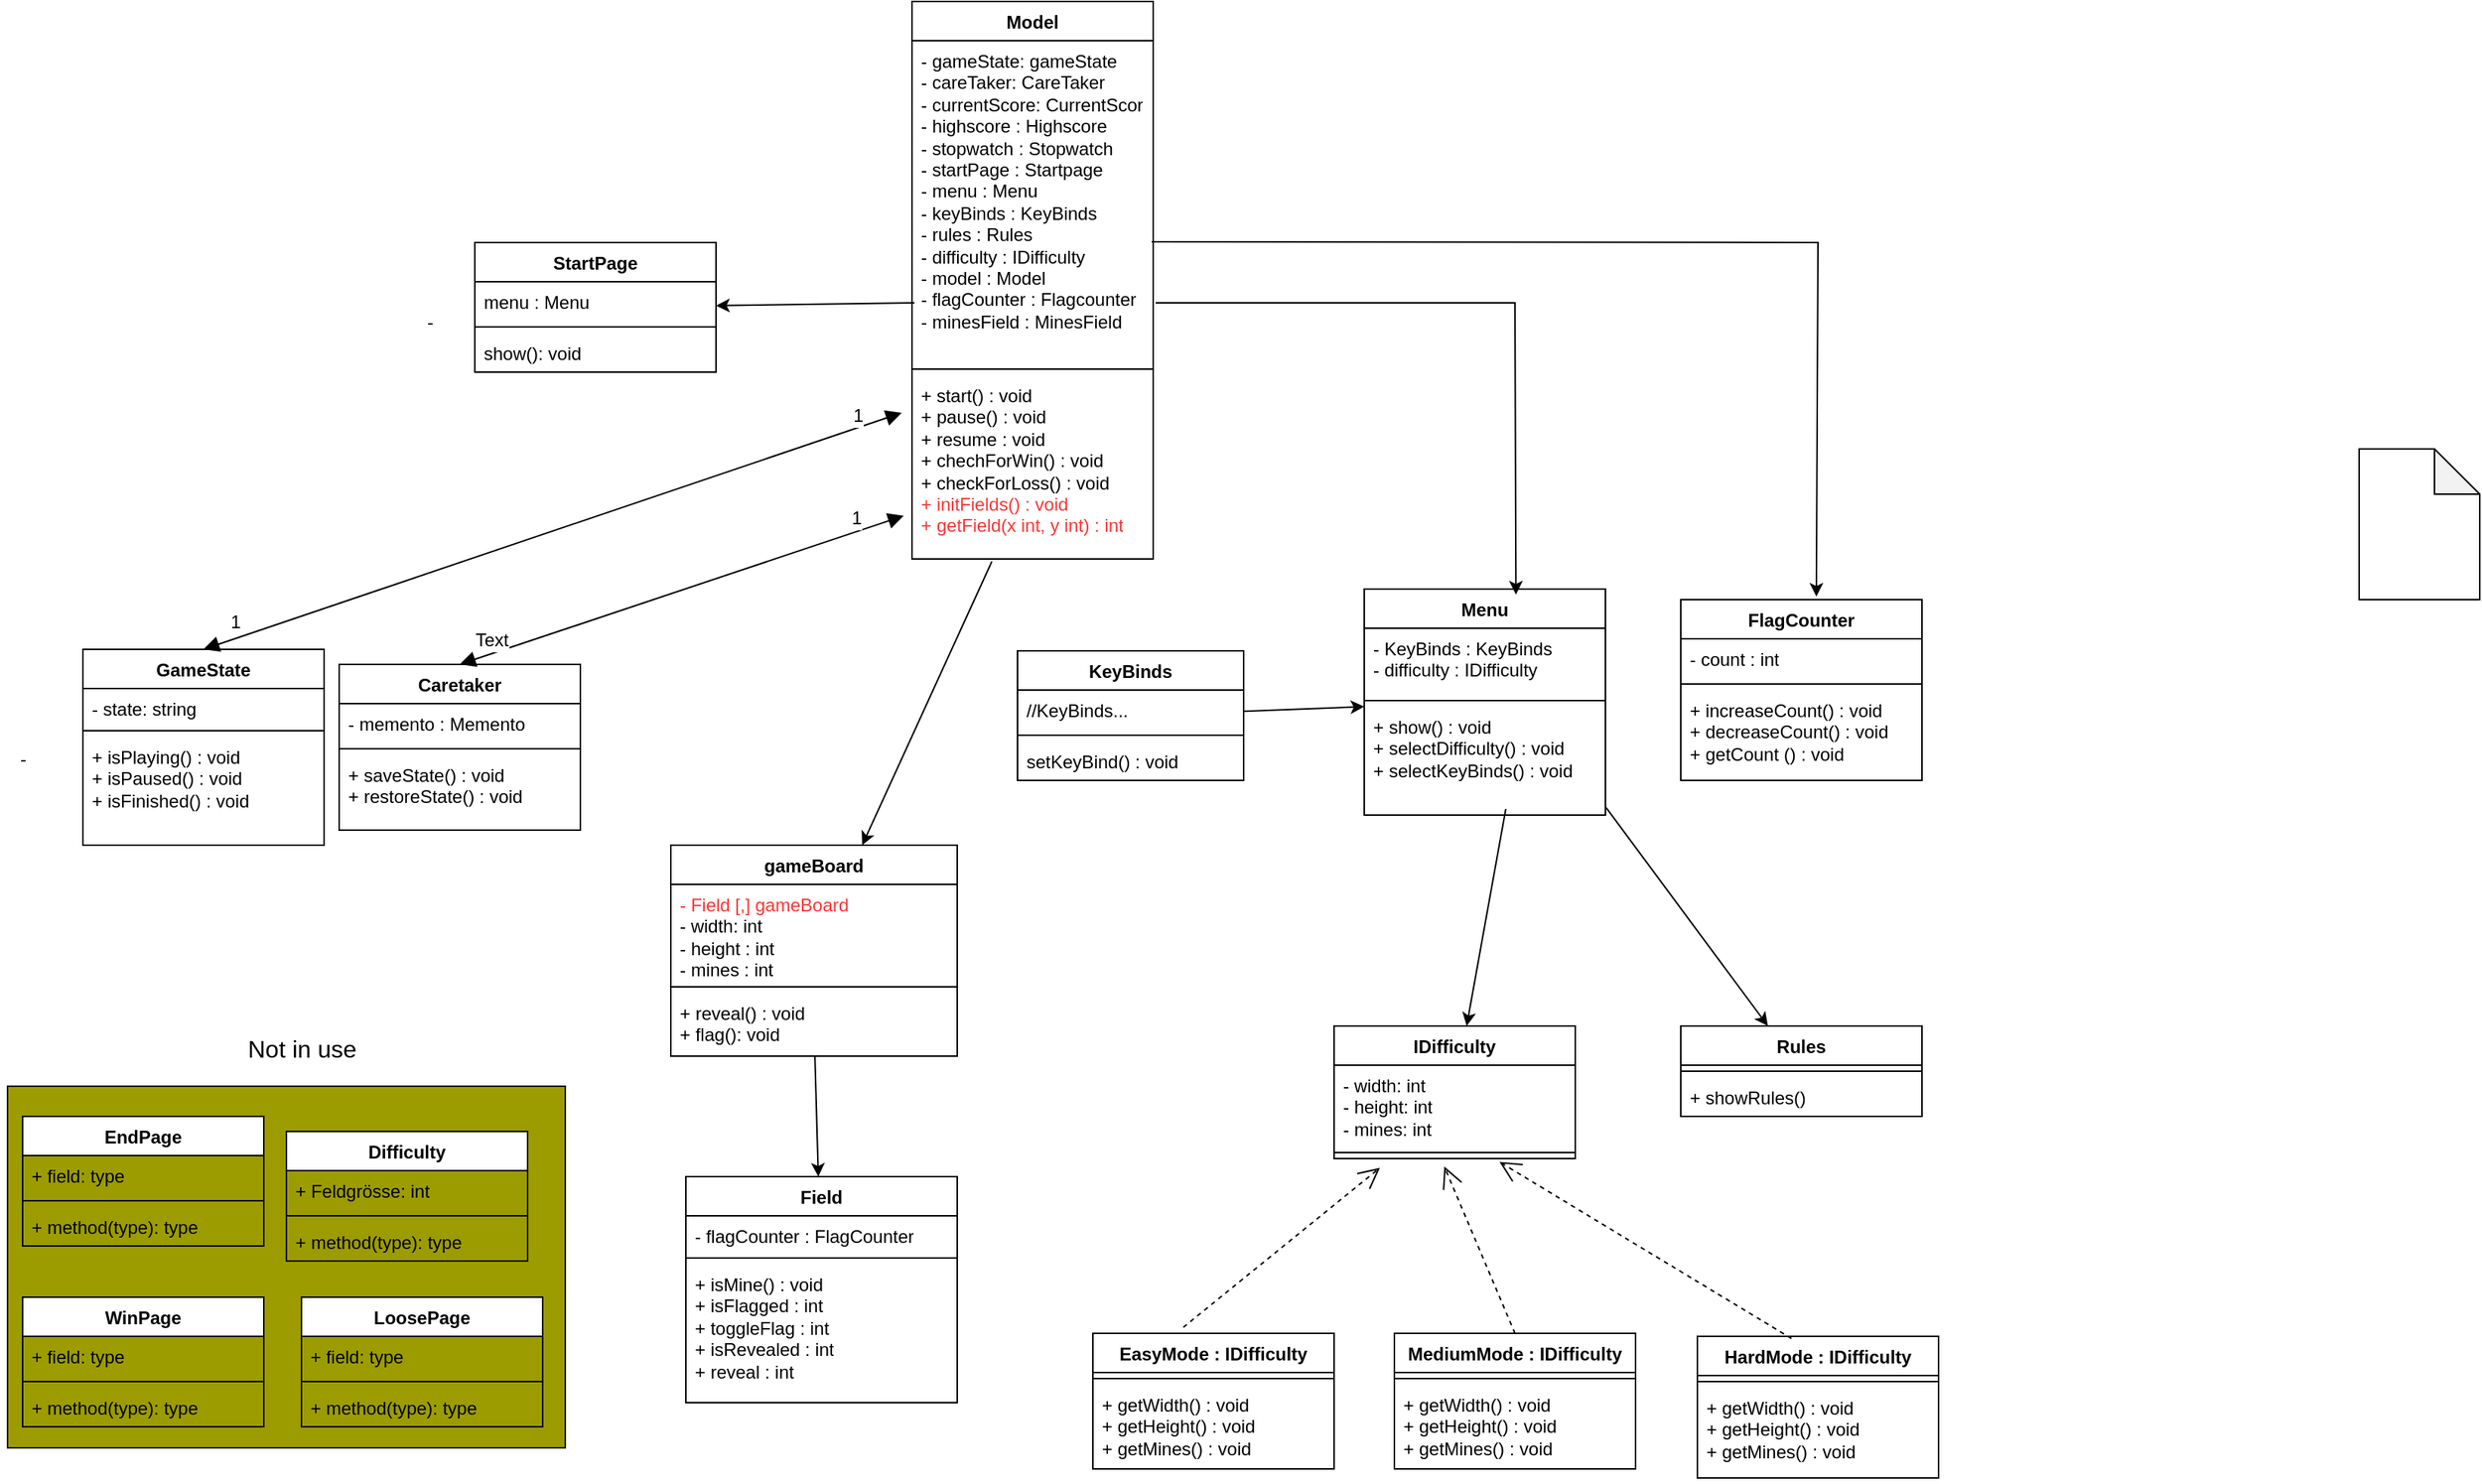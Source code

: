 <mxfile version="24.0.4" type="device">
  <diagram id="C5RBs43oDa-KdzZeNtuy" name="Page-1">
    <mxGraphModel dx="1478" dy="1863" grid="1" gridSize="10" guides="1" tooltips="1" connect="1" arrows="1" fold="1" page="1" pageScale="1" pageWidth="827" pageHeight="1169" math="0" shadow="0">
      <root>
        <mxCell id="WIyWlLk6GJQsqaUBKTNV-0" />
        <mxCell id="WIyWlLk6GJQsqaUBKTNV-1" parent="WIyWlLk6GJQsqaUBKTNV-0" />
        <mxCell id="F9pFGgRLEdfnZddBfuAZ-61" value="" style="rounded=0;whiteSpace=wrap;html=1;fillColor=#9C9C00;" parent="WIyWlLk6GJQsqaUBKTNV-1" vertex="1">
          <mxGeometry x="-40" y="160" width="370" height="240" as="geometry" />
        </mxCell>
        <mxCell id="F9pFGgRLEdfnZddBfuAZ-0" value="Model" style="swimlane;fontStyle=1;align=center;verticalAlign=top;childLayout=stackLayout;horizontal=1;startSize=26;horizontalStack=0;resizeParent=1;resizeParentMax=0;resizeLast=0;collapsible=1;marginBottom=0;whiteSpace=wrap;html=1;" parent="WIyWlLk6GJQsqaUBKTNV-1" vertex="1">
          <mxGeometry x="560" y="-560" width="160" height="370" as="geometry" />
        </mxCell>
        <mxCell id="F9pFGgRLEdfnZddBfuAZ-1" value="&lt;div&gt;&lt;span style=&quot;background-color: initial;&quot;&gt;- gameState: gameState&lt;/span&gt;&lt;br&gt;&lt;/div&gt;&lt;div&gt;- careTaker: CareTaker&lt;/div&gt;&lt;div&gt;- currentScore: CurrentScor&lt;/div&gt;&lt;div&gt;- highscore : Highscore&lt;/div&gt;&lt;div&gt;- stopwatch : Stopwatch&lt;/div&gt;&lt;div&gt;- startPage : Startpage&lt;/div&gt;&lt;div&gt;- menu : Menu&lt;/div&gt;&lt;div&gt;- keyBinds : KeyBinds&lt;/div&gt;&lt;div&gt;- rules : Rules&lt;/div&gt;&lt;div&gt;- difficulty : IDifficulty&lt;/div&gt;&lt;div&gt;- model : Model&lt;/div&gt;&lt;div&gt;- flagCounter : Flagcounter&lt;/div&gt;&lt;div&gt;- minesField : MinesField&lt;/div&gt;" style="text;strokeColor=none;fillColor=none;align=left;verticalAlign=top;spacingLeft=4;spacingRight=4;overflow=hidden;rotatable=0;points=[[0,0.5],[1,0.5]];portConstraint=eastwest;whiteSpace=wrap;html=1;" parent="F9pFGgRLEdfnZddBfuAZ-0" vertex="1">
          <mxGeometry y="26" width="160" height="214" as="geometry" />
        </mxCell>
        <mxCell id="F9pFGgRLEdfnZddBfuAZ-2" value="" style="line;strokeWidth=1;fillColor=none;align=left;verticalAlign=middle;spacingTop=-1;spacingLeft=3;spacingRight=3;rotatable=0;labelPosition=right;points=[];portConstraint=eastwest;strokeColor=inherit;" parent="F9pFGgRLEdfnZddBfuAZ-0" vertex="1">
          <mxGeometry y="240" width="160" height="8" as="geometry" />
        </mxCell>
        <mxCell id="F9pFGgRLEdfnZddBfuAZ-3" value="+ start() : void&lt;div&gt;+ pause() : void&lt;/div&gt;&lt;div&gt;+ resume : void&lt;/div&gt;&lt;div&gt;+ chechForWin() : void&lt;/div&gt;&lt;div&gt;+ checkForLoss() : void&lt;/div&gt;&lt;div&gt;&lt;font color=&quot;#ff3333&quot;&gt;+ initFields() : void&lt;/font&gt;&lt;div&gt;&lt;font color=&quot;#ff3333&quot;&gt;+ getField(x int, y int) : int&lt;/font&gt;&lt;/div&gt;&lt;div&gt;&lt;br&gt;&lt;/div&gt;&lt;/div&gt;&lt;div&gt;&lt;br&gt;&lt;div&gt;&lt;br&gt;&lt;/div&gt;&lt;/div&gt;" style="text;strokeColor=none;fillColor=none;align=left;verticalAlign=top;spacingLeft=4;spacingRight=4;overflow=hidden;rotatable=0;points=[[0,0.5],[1,0.5]];portConstraint=eastwest;whiteSpace=wrap;html=1;" parent="F9pFGgRLEdfnZddBfuAZ-0" vertex="1">
          <mxGeometry y="248" width="160" height="122" as="geometry" />
        </mxCell>
        <mxCell id="F9pFGgRLEdfnZddBfuAZ-4" value="Menu" style="swimlane;fontStyle=1;align=center;verticalAlign=top;childLayout=stackLayout;horizontal=1;startSize=26;horizontalStack=0;resizeParent=1;resizeParentMax=0;resizeLast=0;collapsible=1;marginBottom=0;whiteSpace=wrap;html=1;" parent="WIyWlLk6GJQsqaUBKTNV-1" vertex="1">
          <mxGeometry x="860" y="-170" width="160" height="150" as="geometry" />
        </mxCell>
        <mxCell id="F9pFGgRLEdfnZddBfuAZ-5" value="- KeyBinds : KeyBinds&lt;div&gt;- difficulty : IDifficulty&lt;/div&gt;" style="text;strokeColor=none;fillColor=none;align=left;verticalAlign=top;spacingLeft=4;spacingRight=4;overflow=hidden;rotatable=0;points=[[0,0.5],[1,0.5]];portConstraint=eastwest;whiteSpace=wrap;html=1;" parent="F9pFGgRLEdfnZddBfuAZ-4" vertex="1">
          <mxGeometry y="26" width="160" height="44" as="geometry" />
        </mxCell>
        <mxCell id="F9pFGgRLEdfnZddBfuAZ-6" value="" style="line;strokeWidth=1;fillColor=none;align=left;verticalAlign=middle;spacingTop=-1;spacingLeft=3;spacingRight=3;rotatable=0;labelPosition=right;points=[];portConstraint=eastwest;strokeColor=inherit;" parent="F9pFGgRLEdfnZddBfuAZ-4" vertex="1">
          <mxGeometry y="70" width="160" height="8" as="geometry" />
        </mxCell>
        <mxCell id="F9pFGgRLEdfnZddBfuAZ-7" value="+ show() : void&lt;div&gt;+ selectDifficulty() : void&lt;/div&gt;&lt;div&gt;+ selectKeyBinds() : void&lt;/div&gt;" style="text;strokeColor=none;fillColor=none;align=left;verticalAlign=top;spacingLeft=4;spacingRight=4;overflow=hidden;rotatable=0;points=[[0,0.5],[1,0.5]];portConstraint=eastwest;whiteSpace=wrap;html=1;" parent="F9pFGgRLEdfnZddBfuAZ-4" vertex="1">
          <mxGeometry y="78" width="160" height="72" as="geometry" />
        </mxCell>
        <mxCell id="F9pFGgRLEdfnZddBfuAZ-8" value="Field" style="swimlane;fontStyle=1;align=center;verticalAlign=top;childLayout=stackLayout;horizontal=1;startSize=26;horizontalStack=0;resizeParent=1;resizeParentMax=0;resizeLast=0;collapsible=1;marginBottom=0;whiteSpace=wrap;html=1;" parent="WIyWlLk6GJQsqaUBKTNV-1" vertex="1">
          <mxGeometry x="410" y="220" width="180" height="150" as="geometry" />
        </mxCell>
        <mxCell id="F9pFGgRLEdfnZddBfuAZ-9" value="&lt;div&gt;- flagCounter : FlagCounter&lt;/div&gt;" style="text;strokeColor=none;fillColor=none;align=left;verticalAlign=top;spacingLeft=4;spacingRight=4;overflow=hidden;rotatable=0;points=[[0,0.5],[1,0.5]];portConstraint=eastwest;whiteSpace=wrap;html=1;" parent="F9pFGgRLEdfnZddBfuAZ-8" vertex="1">
          <mxGeometry y="26" width="180" height="24" as="geometry" />
        </mxCell>
        <mxCell id="F9pFGgRLEdfnZddBfuAZ-10" value="" style="line;strokeWidth=1;fillColor=none;align=left;verticalAlign=middle;spacingTop=-1;spacingLeft=3;spacingRight=3;rotatable=0;labelPosition=right;points=[];portConstraint=eastwest;strokeColor=inherit;" parent="F9pFGgRLEdfnZddBfuAZ-8" vertex="1">
          <mxGeometry y="50" width="180" height="8" as="geometry" />
        </mxCell>
        <mxCell id="F9pFGgRLEdfnZddBfuAZ-11" value="&lt;div&gt;+ isMine() : void&lt;/div&gt;&lt;div&gt;+ isFlagged&amp;nbsp;&lt;span style=&quot;background-color: initial;&quot;&gt;: int&lt;/span&gt;&lt;/div&gt;&lt;div&gt;&lt;span style=&quot;background-color: initial;&quot;&gt;+ toggleFlag&amp;nbsp;&lt;/span&gt;&lt;span style=&quot;background-color: initial;&quot;&gt;: int&lt;/span&gt;&lt;/div&gt;&lt;div&gt;&lt;span style=&quot;background-color: initial;&quot;&gt;+ isRevealed&amp;nbsp;&lt;/span&gt;&lt;span style=&quot;background-color: initial;&quot;&gt;: int&lt;/span&gt;&lt;/div&gt;&lt;div&gt;+ reveal&lt;span style=&quot;background-color: initial;&quot;&gt;&amp;nbsp;: int&lt;/span&gt;&lt;/div&gt;" style="text;strokeColor=none;fillColor=none;align=left;verticalAlign=top;spacingLeft=4;spacingRight=4;overflow=hidden;rotatable=0;points=[[0,0.5],[1,0.5]];portConstraint=eastwest;whiteSpace=wrap;html=1;" parent="F9pFGgRLEdfnZddBfuAZ-8" vertex="1">
          <mxGeometry y="58" width="180" height="92" as="geometry" />
        </mxCell>
        <mxCell id="F9pFGgRLEdfnZddBfuAZ-12" value="GameState" style="swimlane;fontStyle=1;align=center;verticalAlign=top;childLayout=stackLayout;horizontal=1;startSize=26;horizontalStack=0;resizeParent=1;resizeParentMax=0;resizeLast=0;collapsible=1;marginBottom=0;whiteSpace=wrap;html=1;" parent="WIyWlLk6GJQsqaUBKTNV-1" vertex="1">
          <mxGeometry x="10" y="-130" width="160" height="130" as="geometry" />
        </mxCell>
        <mxCell id="F9pFGgRLEdfnZddBfuAZ-13" value="- state: string&lt;div&gt;&lt;br&gt;&lt;/div&gt;" style="text;strokeColor=none;fillColor=none;align=left;verticalAlign=top;spacingLeft=4;spacingRight=4;overflow=hidden;rotatable=0;points=[[0,0.5],[1,0.5]];portConstraint=eastwest;whiteSpace=wrap;html=1;" parent="F9pFGgRLEdfnZddBfuAZ-12" vertex="1">
          <mxGeometry y="26" width="160" height="24" as="geometry" />
        </mxCell>
        <mxCell id="F9pFGgRLEdfnZddBfuAZ-14" value="" style="line;strokeWidth=1;fillColor=none;align=left;verticalAlign=middle;spacingTop=-1;spacingLeft=3;spacingRight=3;rotatable=0;labelPosition=right;points=[];portConstraint=eastwest;strokeColor=inherit;" parent="F9pFGgRLEdfnZddBfuAZ-12" vertex="1">
          <mxGeometry y="50" width="160" height="8" as="geometry" />
        </mxCell>
        <mxCell id="F9pFGgRLEdfnZddBfuAZ-15" value="+ isPlaying() : void&lt;div&gt;+ isPaused() : void&lt;/div&gt;&lt;div&gt;+ isFinished() : void&lt;/div&gt;" style="text;strokeColor=none;fillColor=none;align=left;verticalAlign=top;spacingLeft=4;spacingRight=4;overflow=hidden;rotatable=0;points=[[0,0.5],[1,0.5]];portConstraint=eastwest;whiteSpace=wrap;html=1;" parent="F9pFGgRLEdfnZddBfuAZ-12" vertex="1">
          <mxGeometry y="58" width="160" height="72" as="geometry" />
        </mxCell>
        <mxCell id="F9pFGgRLEdfnZddBfuAZ-28" value="FlagCounter" style="swimlane;fontStyle=1;align=center;verticalAlign=top;childLayout=stackLayout;horizontal=1;startSize=26;horizontalStack=0;resizeParent=1;resizeParentMax=0;resizeLast=0;collapsible=1;marginBottom=0;whiteSpace=wrap;html=1;" parent="WIyWlLk6GJQsqaUBKTNV-1" vertex="1">
          <mxGeometry x="1070" y="-163" width="160" height="120" as="geometry" />
        </mxCell>
        <mxCell id="F9pFGgRLEdfnZddBfuAZ-29" value="- count : int" style="text;strokeColor=none;fillColor=none;align=left;verticalAlign=top;spacingLeft=4;spacingRight=4;overflow=hidden;rotatable=0;points=[[0,0.5],[1,0.5]];portConstraint=eastwest;whiteSpace=wrap;html=1;" parent="F9pFGgRLEdfnZddBfuAZ-28" vertex="1">
          <mxGeometry y="26" width="160" height="26" as="geometry" />
        </mxCell>
        <mxCell id="F9pFGgRLEdfnZddBfuAZ-30" value="" style="line;strokeWidth=1;fillColor=none;align=left;verticalAlign=middle;spacingTop=-1;spacingLeft=3;spacingRight=3;rotatable=0;labelPosition=right;points=[];portConstraint=eastwest;strokeColor=inherit;" parent="F9pFGgRLEdfnZddBfuAZ-28" vertex="1">
          <mxGeometry y="52" width="160" height="8" as="geometry" />
        </mxCell>
        <mxCell id="F9pFGgRLEdfnZddBfuAZ-31" value="+ increaseCount() : void&lt;div&gt;+ decreaseCount() : void&lt;/div&gt;&lt;div&gt;+ getCount () : void&lt;/div&gt;" style="text;strokeColor=none;fillColor=none;align=left;verticalAlign=top;spacingLeft=4;spacingRight=4;overflow=hidden;rotatable=0;points=[[0,0.5],[1,0.5]];portConstraint=eastwest;whiteSpace=wrap;html=1;" parent="F9pFGgRLEdfnZddBfuAZ-28" vertex="1">
          <mxGeometry y="60" width="160" height="60" as="geometry" />
        </mxCell>
        <mxCell id="F9pFGgRLEdfnZddBfuAZ-32" value="Rules" style="swimlane;fontStyle=1;align=center;verticalAlign=top;childLayout=stackLayout;horizontal=1;startSize=26;horizontalStack=0;resizeParent=1;resizeParentMax=0;resizeLast=0;collapsible=1;marginBottom=0;whiteSpace=wrap;html=1;" parent="WIyWlLk6GJQsqaUBKTNV-1" vertex="1">
          <mxGeometry x="1070" y="120" width="160" height="60" as="geometry" />
        </mxCell>
        <mxCell id="F9pFGgRLEdfnZddBfuAZ-34" value="" style="line;strokeWidth=1;fillColor=none;align=left;verticalAlign=middle;spacingTop=-1;spacingLeft=3;spacingRight=3;rotatable=0;labelPosition=right;points=[];portConstraint=eastwest;strokeColor=inherit;" parent="F9pFGgRLEdfnZddBfuAZ-32" vertex="1">
          <mxGeometry y="26" width="160" height="8" as="geometry" />
        </mxCell>
        <mxCell id="F9pFGgRLEdfnZddBfuAZ-35" value="+ showRules()" style="text;strokeColor=none;fillColor=none;align=left;verticalAlign=top;spacingLeft=4;spacingRight=4;overflow=hidden;rotatable=0;points=[[0,0.5],[1,0.5]];portConstraint=eastwest;whiteSpace=wrap;html=1;" parent="F9pFGgRLEdfnZddBfuAZ-32" vertex="1">
          <mxGeometry y="34" width="160" height="26" as="geometry" />
        </mxCell>
        <mxCell id="F9pFGgRLEdfnZddBfuAZ-36" value="Caretaker" style="swimlane;fontStyle=1;align=center;verticalAlign=top;childLayout=stackLayout;horizontal=1;startSize=26;horizontalStack=0;resizeParent=1;resizeParentMax=0;resizeLast=0;collapsible=1;marginBottom=0;whiteSpace=wrap;html=1;" parent="WIyWlLk6GJQsqaUBKTNV-1" vertex="1">
          <mxGeometry x="180" y="-120" width="160" height="110" as="geometry" />
        </mxCell>
        <mxCell id="F9pFGgRLEdfnZddBfuAZ-37" value="- memento : Memento" style="text;strokeColor=none;fillColor=none;align=left;verticalAlign=top;spacingLeft=4;spacingRight=4;overflow=hidden;rotatable=0;points=[[0,0.5],[1,0.5]];portConstraint=eastwest;whiteSpace=wrap;html=1;" parent="F9pFGgRLEdfnZddBfuAZ-36" vertex="1">
          <mxGeometry y="26" width="160" height="26" as="geometry" />
        </mxCell>
        <mxCell id="F9pFGgRLEdfnZddBfuAZ-38" value="" style="line;strokeWidth=1;fillColor=none;align=left;verticalAlign=middle;spacingTop=-1;spacingLeft=3;spacingRight=3;rotatable=0;labelPosition=right;points=[];portConstraint=eastwest;strokeColor=inherit;" parent="F9pFGgRLEdfnZddBfuAZ-36" vertex="1">
          <mxGeometry y="52" width="160" height="8" as="geometry" />
        </mxCell>
        <mxCell id="F9pFGgRLEdfnZddBfuAZ-39" value="+ saveState() : void&lt;div&gt;+ restoreState() : void&lt;/div&gt;" style="text;strokeColor=none;fillColor=none;align=left;verticalAlign=top;spacingLeft=4;spacingRight=4;overflow=hidden;rotatable=0;points=[[0,0.5],[1,0.5]];portConstraint=eastwest;whiteSpace=wrap;html=1;" parent="F9pFGgRLEdfnZddBfuAZ-36" vertex="1">
          <mxGeometry y="60" width="160" height="50" as="geometry" />
        </mxCell>
        <mxCell id="F9pFGgRLEdfnZddBfuAZ-41" value="KeyBinds" style="swimlane;fontStyle=1;align=center;verticalAlign=top;childLayout=stackLayout;horizontal=1;startSize=26;horizontalStack=0;resizeParent=1;resizeParentMax=0;resizeLast=0;collapsible=1;marginBottom=0;whiteSpace=wrap;html=1;" parent="WIyWlLk6GJQsqaUBKTNV-1" vertex="1">
          <mxGeometry x="630" y="-129" width="150" height="86" as="geometry" />
        </mxCell>
        <mxCell id="F9pFGgRLEdfnZddBfuAZ-42" value="//KeyBinds..." style="text;strokeColor=none;fillColor=none;align=left;verticalAlign=top;spacingLeft=4;spacingRight=4;overflow=hidden;rotatable=0;points=[[0,0.5],[1,0.5]];portConstraint=eastwest;whiteSpace=wrap;html=1;" parent="F9pFGgRLEdfnZddBfuAZ-41" vertex="1">
          <mxGeometry y="26" width="150" height="26" as="geometry" />
        </mxCell>
        <mxCell id="F9pFGgRLEdfnZddBfuAZ-43" value="" style="line;strokeWidth=1;fillColor=none;align=left;verticalAlign=middle;spacingTop=-1;spacingLeft=3;spacingRight=3;rotatable=0;labelPosition=right;points=[];portConstraint=eastwest;strokeColor=inherit;" parent="F9pFGgRLEdfnZddBfuAZ-41" vertex="1">
          <mxGeometry y="52" width="150" height="8" as="geometry" />
        </mxCell>
        <mxCell id="F9pFGgRLEdfnZddBfuAZ-44" value="setKeyBind() : void" style="text;strokeColor=none;fillColor=none;align=left;verticalAlign=top;spacingLeft=4;spacingRight=4;overflow=hidden;rotatable=0;points=[[0,0.5],[1,0.5]];portConstraint=eastwest;whiteSpace=wrap;html=1;" parent="F9pFGgRLEdfnZddBfuAZ-41" vertex="1">
          <mxGeometry y="60" width="150" height="26" as="geometry" />
        </mxCell>
        <mxCell id="F9pFGgRLEdfnZddBfuAZ-52" value="StartPage" style="swimlane;fontStyle=1;align=center;verticalAlign=top;childLayout=stackLayout;horizontal=1;startSize=26;horizontalStack=0;resizeParent=1;resizeParentMax=0;resizeLast=0;collapsible=1;marginBottom=0;whiteSpace=wrap;html=1;" parent="WIyWlLk6GJQsqaUBKTNV-1" vertex="1">
          <mxGeometry x="270" y="-400" width="160" height="86" as="geometry" />
        </mxCell>
        <mxCell id="F9pFGgRLEdfnZddBfuAZ-53" value="menu : Menu" style="text;strokeColor=none;fillColor=none;align=left;verticalAlign=top;spacingLeft=4;spacingRight=4;overflow=hidden;rotatable=0;points=[[0,0.5],[1,0.5]];portConstraint=eastwest;whiteSpace=wrap;html=1;" parent="F9pFGgRLEdfnZddBfuAZ-52" vertex="1">
          <mxGeometry y="26" width="160" height="26" as="geometry" />
        </mxCell>
        <mxCell id="F9pFGgRLEdfnZddBfuAZ-54" value="" style="line;strokeWidth=1;fillColor=none;align=left;verticalAlign=middle;spacingTop=-1;spacingLeft=3;spacingRight=3;rotatable=0;labelPosition=right;points=[];portConstraint=eastwest;strokeColor=inherit;" parent="F9pFGgRLEdfnZddBfuAZ-52" vertex="1">
          <mxGeometry y="52" width="160" height="8" as="geometry" />
        </mxCell>
        <mxCell id="F9pFGgRLEdfnZddBfuAZ-55" value="show(): void" style="text;strokeColor=none;fillColor=none;align=left;verticalAlign=top;spacingLeft=4;spacingRight=4;overflow=hidden;rotatable=0;points=[[0,0.5],[1,0.5]];portConstraint=eastwest;whiteSpace=wrap;html=1;" parent="F9pFGgRLEdfnZddBfuAZ-52" vertex="1">
          <mxGeometry y="60" width="160" height="26" as="geometry" />
        </mxCell>
        <mxCell id="F9pFGgRLEdfnZddBfuAZ-57" value="EndPage" style="swimlane;fontStyle=1;align=center;verticalAlign=top;childLayout=stackLayout;horizontal=1;startSize=26;horizontalStack=0;resizeParent=1;resizeParentMax=0;resizeLast=0;collapsible=1;marginBottom=0;whiteSpace=wrap;html=1;" parent="WIyWlLk6GJQsqaUBKTNV-1" vertex="1">
          <mxGeometry x="-30" y="180" width="160" height="86" as="geometry" />
        </mxCell>
        <mxCell id="F9pFGgRLEdfnZddBfuAZ-58" value="+ field: type" style="text;strokeColor=none;fillColor=none;align=left;verticalAlign=top;spacingLeft=4;spacingRight=4;overflow=hidden;rotatable=0;points=[[0,0.5],[1,0.5]];portConstraint=eastwest;whiteSpace=wrap;html=1;" parent="F9pFGgRLEdfnZddBfuAZ-57" vertex="1">
          <mxGeometry y="26" width="160" height="26" as="geometry" />
        </mxCell>
        <mxCell id="F9pFGgRLEdfnZddBfuAZ-59" value="" style="line;strokeWidth=1;fillColor=none;align=left;verticalAlign=middle;spacingTop=-1;spacingLeft=3;spacingRight=3;rotatable=0;labelPosition=right;points=[];portConstraint=eastwest;strokeColor=inherit;" parent="F9pFGgRLEdfnZddBfuAZ-57" vertex="1">
          <mxGeometry y="52" width="160" height="8" as="geometry" />
        </mxCell>
        <mxCell id="F9pFGgRLEdfnZddBfuAZ-60" value="+ method(type): type" style="text;strokeColor=none;fillColor=none;align=left;verticalAlign=top;spacingLeft=4;spacingRight=4;overflow=hidden;rotatable=0;points=[[0,0.5],[1,0.5]];portConstraint=eastwest;whiteSpace=wrap;html=1;" parent="F9pFGgRLEdfnZddBfuAZ-57" vertex="1">
          <mxGeometry y="60" width="160" height="26" as="geometry" />
        </mxCell>
        <mxCell id="F9pFGgRLEdfnZddBfuAZ-62" value="LoosePage" style="swimlane;fontStyle=1;align=center;verticalAlign=top;childLayout=stackLayout;horizontal=1;startSize=26;horizontalStack=0;resizeParent=1;resizeParentMax=0;resizeLast=0;collapsible=1;marginBottom=0;whiteSpace=wrap;html=1;" parent="WIyWlLk6GJQsqaUBKTNV-1" vertex="1">
          <mxGeometry x="155" y="300" width="160" height="86" as="geometry" />
        </mxCell>
        <mxCell id="F9pFGgRLEdfnZddBfuAZ-63" value="+ field: type" style="text;strokeColor=none;fillColor=none;align=left;verticalAlign=top;spacingLeft=4;spacingRight=4;overflow=hidden;rotatable=0;points=[[0,0.5],[1,0.5]];portConstraint=eastwest;whiteSpace=wrap;html=1;" parent="F9pFGgRLEdfnZddBfuAZ-62" vertex="1">
          <mxGeometry y="26" width="160" height="26" as="geometry" />
        </mxCell>
        <mxCell id="F9pFGgRLEdfnZddBfuAZ-64" value="" style="line;strokeWidth=1;fillColor=none;align=left;verticalAlign=middle;spacingTop=-1;spacingLeft=3;spacingRight=3;rotatable=0;labelPosition=right;points=[];portConstraint=eastwest;strokeColor=inherit;" parent="F9pFGgRLEdfnZddBfuAZ-62" vertex="1">
          <mxGeometry y="52" width="160" height="8" as="geometry" />
        </mxCell>
        <mxCell id="F9pFGgRLEdfnZddBfuAZ-65" value="+ method(type): type" style="text;strokeColor=none;fillColor=none;align=left;verticalAlign=top;spacingLeft=4;spacingRight=4;overflow=hidden;rotatable=0;points=[[0,0.5],[1,0.5]];portConstraint=eastwest;whiteSpace=wrap;html=1;" parent="F9pFGgRLEdfnZddBfuAZ-62" vertex="1">
          <mxGeometry y="60" width="160" height="26" as="geometry" />
        </mxCell>
        <mxCell id="F9pFGgRLEdfnZddBfuAZ-66" value="WinPage" style="swimlane;fontStyle=1;align=center;verticalAlign=top;childLayout=stackLayout;horizontal=1;startSize=26;horizontalStack=0;resizeParent=1;resizeParentMax=0;resizeLast=0;collapsible=1;marginBottom=0;whiteSpace=wrap;html=1;" parent="WIyWlLk6GJQsqaUBKTNV-1" vertex="1">
          <mxGeometry x="-30" y="300" width="160" height="86" as="geometry" />
        </mxCell>
        <mxCell id="F9pFGgRLEdfnZddBfuAZ-67" value="+ field: type" style="text;strokeColor=none;fillColor=none;align=left;verticalAlign=top;spacingLeft=4;spacingRight=4;overflow=hidden;rotatable=0;points=[[0,0.5],[1,0.5]];portConstraint=eastwest;whiteSpace=wrap;html=1;" parent="F9pFGgRLEdfnZddBfuAZ-66" vertex="1">
          <mxGeometry y="26" width="160" height="26" as="geometry" />
        </mxCell>
        <mxCell id="F9pFGgRLEdfnZddBfuAZ-68" value="" style="line;strokeWidth=1;fillColor=none;align=left;verticalAlign=middle;spacingTop=-1;spacingLeft=3;spacingRight=3;rotatable=0;labelPosition=right;points=[];portConstraint=eastwest;strokeColor=inherit;" parent="F9pFGgRLEdfnZddBfuAZ-66" vertex="1">
          <mxGeometry y="52" width="160" height="8" as="geometry" />
        </mxCell>
        <mxCell id="F9pFGgRLEdfnZddBfuAZ-69" value="+ method(type): type" style="text;strokeColor=none;fillColor=none;align=left;verticalAlign=top;spacingLeft=4;spacingRight=4;overflow=hidden;rotatable=0;points=[[0,0.5],[1,0.5]];portConstraint=eastwest;whiteSpace=wrap;html=1;" parent="F9pFGgRLEdfnZddBfuAZ-66" vertex="1">
          <mxGeometry y="60" width="160" height="26" as="geometry" />
        </mxCell>
        <mxCell id="F9pFGgRLEdfnZddBfuAZ-80" value="EasyMode : IDifficulty" style="swimlane;fontStyle=1;align=center;verticalAlign=top;childLayout=stackLayout;horizontal=1;startSize=26;horizontalStack=0;resizeParent=1;resizeParentMax=0;resizeLast=0;collapsible=1;marginBottom=0;whiteSpace=wrap;html=1;" parent="WIyWlLk6GJQsqaUBKTNV-1" vertex="1">
          <mxGeometry x="680" y="324" width="160" height="90" as="geometry" />
        </mxCell>
        <mxCell id="F9pFGgRLEdfnZddBfuAZ-82" value="" style="line;strokeWidth=1;fillColor=none;align=left;verticalAlign=middle;spacingTop=-1;spacingLeft=3;spacingRight=3;rotatable=0;labelPosition=right;points=[];portConstraint=eastwest;strokeColor=inherit;" parent="F9pFGgRLEdfnZddBfuAZ-80" vertex="1">
          <mxGeometry y="26" width="160" height="8" as="geometry" />
        </mxCell>
        <mxCell id="F9pFGgRLEdfnZddBfuAZ-83" value="+ getWidth() : void&lt;div&gt;+ getHeight() : void&lt;/div&gt;&lt;div&gt;+ getMines() : void&lt;/div&gt;&lt;div&gt;&lt;br&gt;&lt;/div&gt;" style="text;strokeColor=none;fillColor=none;align=left;verticalAlign=top;spacingLeft=4;spacingRight=4;overflow=hidden;rotatable=0;points=[[0,0.5],[1,0.5]];portConstraint=eastwest;whiteSpace=wrap;html=1;" parent="F9pFGgRLEdfnZddBfuAZ-80" vertex="1">
          <mxGeometry y="34" width="160" height="56" as="geometry" />
        </mxCell>
        <mxCell id="F9pFGgRLEdfnZddBfuAZ-84" value="IDifficulty" style="swimlane;fontStyle=1;align=center;verticalAlign=top;childLayout=stackLayout;horizontal=1;startSize=26;horizontalStack=0;resizeParent=1;resizeParentMax=0;resizeLast=0;collapsible=1;marginBottom=0;whiteSpace=wrap;html=1;" parent="WIyWlLk6GJQsqaUBKTNV-1" vertex="1">
          <mxGeometry x="840" y="120" width="160" height="88" as="geometry" />
        </mxCell>
        <mxCell id="LIhIFcXpH7L_KkdDFhsQ-8" value="- width: int&lt;div&gt;- height: int&lt;/div&gt;&lt;div&gt;- mines: int&lt;/div&gt;" style="text;strokeColor=none;fillColor=none;align=left;verticalAlign=top;spacingLeft=4;spacingRight=4;overflow=hidden;rotatable=0;points=[[0,0.5],[1,0.5]];portConstraint=eastwest;whiteSpace=wrap;html=1;" parent="F9pFGgRLEdfnZddBfuAZ-84" vertex="1">
          <mxGeometry y="26" width="160" height="54" as="geometry" />
        </mxCell>
        <mxCell id="F9pFGgRLEdfnZddBfuAZ-86" value="" style="line;strokeWidth=1;fillColor=none;align=left;verticalAlign=middle;spacingTop=-1;spacingLeft=3;spacingRight=3;rotatable=0;labelPosition=right;points=[];portConstraint=eastwest;strokeColor=inherit;" parent="F9pFGgRLEdfnZddBfuAZ-84" vertex="1">
          <mxGeometry y="80" width="160" height="8" as="geometry" />
        </mxCell>
        <mxCell id="F9pFGgRLEdfnZddBfuAZ-89" value="MediumMode : IDifficulty" style="swimlane;fontStyle=1;align=center;verticalAlign=top;childLayout=stackLayout;horizontal=1;startSize=26;horizontalStack=0;resizeParent=1;resizeParentMax=0;resizeLast=0;collapsible=1;marginBottom=0;whiteSpace=wrap;html=1;" parent="WIyWlLk6GJQsqaUBKTNV-1" vertex="1">
          <mxGeometry x="880" y="324" width="160" height="90" as="geometry" />
        </mxCell>
        <mxCell id="F9pFGgRLEdfnZddBfuAZ-91" value="" style="line;strokeWidth=1;fillColor=none;align=left;verticalAlign=middle;spacingTop=-1;spacingLeft=3;spacingRight=3;rotatable=0;labelPosition=right;points=[];portConstraint=eastwest;strokeColor=inherit;" parent="F9pFGgRLEdfnZddBfuAZ-89" vertex="1">
          <mxGeometry y="26" width="160" height="8" as="geometry" />
        </mxCell>
        <mxCell id="F9pFGgRLEdfnZddBfuAZ-92" value="+ getWidth() : void&lt;div&gt;+ getHeight() : void&lt;/div&gt;&lt;div&gt;+ getMines() : void&lt;/div&gt;&lt;div&gt;&lt;br&gt;&lt;/div&gt;" style="text;strokeColor=none;fillColor=none;align=left;verticalAlign=top;spacingLeft=4;spacingRight=4;overflow=hidden;rotatable=0;points=[[0,0.5],[1,0.5]];portConstraint=eastwest;whiteSpace=wrap;html=1;" parent="F9pFGgRLEdfnZddBfuAZ-89" vertex="1">
          <mxGeometry y="34" width="160" height="56" as="geometry" />
        </mxCell>
        <mxCell id="F9pFGgRLEdfnZddBfuAZ-93" value="HardMode : IDifficulty" style="swimlane;fontStyle=1;align=center;verticalAlign=top;childLayout=stackLayout;horizontal=1;startSize=26;horizontalStack=0;resizeParent=1;resizeParentMax=0;resizeLast=0;collapsible=1;marginBottom=0;whiteSpace=wrap;html=1;" parent="WIyWlLk6GJQsqaUBKTNV-1" vertex="1">
          <mxGeometry x="1081" y="326" width="160" height="94" as="geometry" />
        </mxCell>
        <mxCell id="F9pFGgRLEdfnZddBfuAZ-95" value="" style="line;strokeWidth=1;fillColor=none;align=left;verticalAlign=middle;spacingTop=-1;spacingLeft=3;spacingRight=3;rotatable=0;labelPosition=right;points=[];portConstraint=eastwest;strokeColor=inherit;" parent="F9pFGgRLEdfnZddBfuAZ-93" vertex="1">
          <mxGeometry y="26" width="160" height="8" as="geometry" />
        </mxCell>
        <mxCell id="F9pFGgRLEdfnZddBfuAZ-96" value="+ getWidth() : void&lt;div&gt;+ getHeight() : void&lt;/div&gt;&lt;div&gt;+ getMines() : void&lt;/div&gt;&lt;div&gt;&lt;br&gt;&lt;/div&gt;" style="text;strokeColor=none;fillColor=none;align=left;verticalAlign=top;spacingLeft=4;spacingRight=4;overflow=hidden;rotatable=0;points=[[0,0.5],[1,0.5]];portConstraint=eastwest;whiteSpace=wrap;html=1;" parent="F9pFGgRLEdfnZddBfuAZ-93" vertex="1">
          <mxGeometry y="34" width="160" height="60" as="geometry" />
        </mxCell>
        <mxCell id="F9pFGgRLEdfnZddBfuAZ-97" value="Difficulty" style="swimlane;fontStyle=1;align=center;verticalAlign=top;childLayout=stackLayout;horizontal=1;startSize=26;horizontalStack=0;resizeParent=1;resizeParentMax=0;resizeLast=0;collapsible=1;marginBottom=0;whiteSpace=wrap;html=1;" parent="WIyWlLk6GJQsqaUBKTNV-1" vertex="1">
          <mxGeometry x="145" y="190" width="160" height="86" as="geometry" />
        </mxCell>
        <mxCell id="F9pFGgRLEdfnZddBfuAZ-98" value="+ Feldgrösse: int" style="text;strokeColor=none;fillColor=none;align=left;verticalAlign=top;spacingLeft=4;spacingRight=4;overflow=hidden;rotatable=0;points=[[0,0.5],[1,0.5]];portConstraint=eastwest;whiteSpace=wrap;html=1;" parent="F9pFGgRLEdfnZddBfuAZ-97" vertex="1">
          <mxGeometry y="26" width="160" height="26" as="geometry" />
        </mxCell>
        <mxCell id="F9pFGgRLEdfnZddBfuAZ-99" value="" style="line;strokeWidth=1;fillColor=none;align=left;verticalAlign=middle;spacingTop=-1;spacingLeft=3;spacingRight=3;rotatable=0;labelPosition=right;points=[];portConstraint=eastwest;strokeColor=inherit;" parent="F9pFGgRLEdfnZddBfuAZ-97" vertex="1">
          <mxGeometry y="52" width="160" height="8" as="geometry" />
        </mxCell>
        <mxCell id="F9pFGgRLEdfnZddBfuAZ-100" value="+ method(type): type" style="text;strokeColor=none;fillColor=none;align=left;verticalAlign=top;spacingLeft=4;spacingRight=4;overflow=hidden;rotatable=0;points=[[0,0.5],[1,0.5]];portConstraint=eastwest;whiteSpace=wrap;html=1;" parent="F9pFGgRLEdfnZddBfuAZ-97" vertex="1">
          <mxGeometry y="60" width="160" height="26" as="geometry" />
        </mxCell>
        <mxCell id="LIhIFcXpH7L_KkdDFhsQ-0" value="gameBoard" style="swimlane;fontStyle=1;align=center;verticalAlign=top;childLayout=stackLayout;horizontal=1;startSize=26;horizontalStack=0;resizeParent=1;resizeParentMax=0;resizeLast=0;collapsible=1;marginBottom=0;whiteSpace=wrap;html=1;" parent="WIyWlLk6GJQsqaUBKTNV-1" vertex="1">
          <mxGeometry x="400" width="190" height="140" as="geometry" />
        </mxCell>
        <mxCell id="LIhIFcXpH7L_KkdDFhsQ-1" value="&lt;div&gt;&lt;span style=&quot;color: rgb(255, 51, 51);&quot;&gt;- Field [,] gameBoard&lt;/span&gt;&lt;br&gt;&lt;/div&gt;- width: int&lt;div&gt;- height : int&lt;/div&gt;&lt;div&gt;- mines : int&lt;/div&gt;" style="text;strokeColor=none;fillColor=none;align=left;verticalAlign=top;spacingLeft=4;spacingRight=4;overflow=hidden;rotatable=0;points=[[0,0.5],[1,0.5]];portConstraint=eastwest;whiteSpace=wrap;html=1;" parent="LIhIFcXpH7L_KkdDFhsQ-0" vertex="1">
          <mxGeometry y="26" width="190" height="64" as="geometry" />
        </mxCell>
        <mxCell id="LIhIFcXpH7L_KkdDFhsQ-2" value="" style="line;strokeWidth=1;fillColor=none;align=left;verticalAlign=middle;spacingTop=-1;spacingLeft=3;spacingRight=3;rotatable=0;labelPosition=right;points=[];portConstraint=eastwest;strokeColor=inherit;" parent="LIhIFcXpH7L_KkdDFhsQ-0" vertex="1">
          <mxGeometry y="90" width="190" height="8" as="geometry" />
        </mxCell>
        <mxCell id="LIhIFcXpH7L_KkdDFhsQ-3" value="+ reveal() : void&lt;div&gt;+ flag(): void&lt;/div&gt;" style="text;strokeColor=none;fillColor=none;align=left;verticalAlign=top;spacingLeft=4;spacingRight=4;overflow=hidden;rotatable=0;points=[[0,0.5],[1,0.5]];portConstraint=eastwest;whiteSpace=wrap;html=1;" parent="LIhIFcXpH7L_KkdDFhsQ-0" vertex="1">
          <mxGeometry y="98" width="190" height="42" as="geometry" />
        </mxCell>
        <mxCell id="YOWQlKmZ6_WItxgnbLPZ-4" value="" style="endArrow=open;endSize=12;dashed=1;html=1;rounded=0;fontSize=12;curved=1;entryX=0.19;entryY=1.772;entryDx=0;entryDy=0;entryPerimeter=0;" parent="WIyWlLk6GJQsqaUBKTNV-1" target="F9pFGgRLEdfnZddBfuAZ-86" edge="1">
          <mxGeometry width="160" relative="1" as="geometry">
            <mxPoint x="740" y="320" as="sourcePoint" />
            <mxPoint x="850" y="290" as="targetPoint" />
          </mxGeometry>
        </mxCell>
        <mxCell id="YOWQlKmZ6_WItxgnbLPZ-5" value="" style="endArrow=open;endSize=12;dashed=1;html=1;rounded=0;fontSize=12;curved=1;entryX=0.457;entryY=1.661;entryDx=0;entryDy=0;entryPerimeter=0;exitX=0.5;exitY=0;exitDx=0;exitDy=0;" parent="WIyWlLk6GJQsqaUBKTNV-1" source="F9pFGgRLEdfnZddBfuAZ-89" target="F9pFGgRLEdfnZddBfuAZ-86" edge="1">
          <mxGeometry width="160" relative="1" as="geometry">
            <mxPoint x="750" y="330" as="sourcePoint" />
            <mxPoint x="880" y="224" as="targetPoint" />
          </mxGeometry>
        </mxCell>
        <mxCell id="YOWQlKmZ6_WItxgnbLPZ-6" value="" style="endArrow=open;endSize=12;dashed=1;html=1;rounded=0;fontSize=12;curved=1;entryX=0.686;entryY=1.279;entryDx=0;entryDy=0;entryPerimeter=0;exitX=0.39;exitY=0.015;exitDx=0;exitDy=0;exitPerimeter=0;" parent="WIyWlLk6GJQsqaUBKTNV-1" source="F9pFGgRLEdfnZddBfuAZ-93" target="F9pFGgRLEdfnZddBfuAZ-86" edge="1">
          <mxGeometry width="160" relative="1" as="geometry">
            <mxPoint x="1027" y="324" as="sourcePoint" />
            <mxPoint x="980" y="213" as="targetPoint" />
          </mxGeometry>
        </mxCell>
        <mxCell id="YOWQlKmZ6_WItxgnbLPZ-16" value="" style="endArrow=block;startArrow=block;endFill=1;startFill=1;html=1;rounded=0;fontSize=12;startSize=8;endSize=8;curved=1;entryX=0.5;entryY=0;entryDx=0;entryDy=0;exitX=-0.034;exitY=0.765;exitDx=0;exitDy=0;exitPerimeter=0;" parent="WIyWlLk6GJQsqaUBKTNV-1" source="F9pFGgRLEdfnZddBfuAZ-3" target="F9pFGgRLEdfnZddBfuAZ-36" edge="1">
          <mxGeometry width="160" relative="1" as="geometry">
            <mxPoint x="416" y="-234" as="sourcePoint" />
            <mxPoint x="290" y="-116" as="targetPoint" />
          </mxGeometry>
        </mxCell>
        <mxCell id="YOWQlKmZ6_WItxgnbLPZ-23" value="Text" style="edgeLabel;html=1;align=center;verticalAlign=middle;resizable=0;points=[];fontSize=12;" parent="YOWQlKmZ6_WItxgnbLPZ-16" vertex="1" connectable="0">
          <mxGeometry x="0.841" y="-8" relative="1" as="geometry">
            <mxPoint y="-1" as="offset" />
          </mxGeometry>
        </mxCell>
        <mxCell id="YOWQlKmZ6_WItxgnbLPZ-24" value="1" style="edgeLabel;html=1;align=center;verticalAlign=middle;resizable=0;points=[];fontSize=12;" parent="YOWQlKmZ6_WItxgnbLPZ-16" vertex="1" connectable="0">
          <mxGeometry x="-0.81" y="-8" relative="1" as="geometry">
            <mxPoint x="-1" as="offset" />
          </mxGeometry>
        </mxCell>
        <mxCell id="YOWQlKmZ6_WItxgnbLPZ-17" value="" style="endArrow=block;startArrow=block;endFill=1;startFill=1;html=1;rounded=0;fontSize=12;startSize=8;endSize=8;curved=1;entryX=0.5;entryY=0;entryDx=0;entryDy=0;exitX=-0.043;exitY=0.205;exitDx=0;exitDy=0;exitPerimeter=0;" parent="WIyWlLk6GJQsqaUBKTNV-1" source="F9pFGgRLEdfnZddBfuAZ-3" target="F9pFGgRLEdfnZddBfuAZ-12" edge="1">
          <mxGeometry width="160" relative="1" as="geometry">
            <mxPoint x="569" y="-218" as="sourcePoint" />
            <mxPoint x="443" y="-100" as="targetPoint" />
          </mxGeometry>
        </mxCell>
        <mxCell id="YOWQlKmZ6_WItxgnbLPZ-19" value="1" style="edgeLabel;html=1;align=center;verticalAlign=middle;resizable=0;points=[];fontSize=12;" parent="YOWQlKmZ6_WItxgnbLPZ-17" vertex="1" connectable="0">
          <mxGeometry x="0.896" y="-11" relative="1" as="geometry">
            <mxPoint as="offset" />
          </mxGeometry>
        </mxCell>
        <mxCell id="YOWQlKmZ6_WItxgnbLPZ-20" value="1" style="edgeLabel;html=1;align=center;verticalAlign=middle;resizable=0;points=[];fontSize=12;" parent="YOWQlKmZ6_WItxgnbLPZ-17" vertex="1" connectable="0">
          <mxGeometry x="-0.884" y="-8" relative="1" as="geometry">
            <mxPoint as="offset" />
          </mxGeometry>
        </mxCell>
        <mxCell id="YOWQlKmZ6_WItxgnbLPZ-49" value="Not in use" style="text;html=1;align=center;verticalAlign=middle;resizable=0;points=[];autosize=1;strokeColor=none;fillColor=none;fontSize=16;" parent="WIyWlLk6GJQsqaUBKTNV-1" vertex="1">
          <mxGeometry x="105" y="120" width="100" height="30" as="geometry" />
        </mxCell>
        <mxCell id="ug89XurgMAz35G5ag-Zn-0" value="" style="endArrow=classic;html=1;rounded=0;exitX=0.994;exitY=0.624;exitDx=0;exitDy=0;exitPerimeter=0;entryX=0.562;entryY=-0.017;entryDx=0;entryDy=0;entryPerimeter=0;" parent="WIyWlLk6GJQsqaUBKTNV-1" source="F9pFGgRLEdfnZddBfuAZ-1" target="F9pFGgRLEdfnZddBfuAZ-28" edge="1">
          <mxGeometry width="50" height="50" relative="1" as="geometry">
            <mxPoint x="810" y="-180" as="sourcePoint" />
            <mxPoint x="860" y="-230" as="targetPoint" />
            <Array as="points">
              <mxPoint x="1161" y="-400" />
            </Array>
          </mxGeometry>
        </mxCell>
        <mxCell id="ug89XurgMAz35G5ag-Zn-1" value="" style="endArrow=classic;html=1;rounded=0;" parent="WIyWlLk6GJQsqaUBKTNV-1" source="F9pFGgRLEdfnZddBfuAZ-41" target="F9pFGgRLEdfnZddBfuAZ-4" edge="1">
          <mxGeometry width="50" height="50" relative="1" as="geometry">
            <mxPoint x="780" y="-230" as="sourcePoint" />
            <mxPoint x="830" y="-280" as="targetPoint" />
          </mxGeometry>
        </mxCell>
        <mxCell id="ug89XurgMAz35G5ag-Zn-3" value="" style="endArrow=classic;html=1;rounded=0;exitX=1.01;exitY=0.813;exitDx=0;exitDy=0;exitPerimeter=0;entryX=0.629;entryY=0.024;entryDx=0;entryDy=0;entryPerimeter=0;" parent="WIyWlLk6GJQsqaUBKTNV-1" source="F9pFGgRLEdfnZddBfuAZ-1" target="F9pFGgRLEdfnZddBfuAZ-4" edge="1">
          <mxGeometry width="50" height="50" relative="1" as="geometry">
            <mxPoint x="780" y="-230" as="sourcePoint" />
            <mxPoint x="960" y="-200" as="targetPoint" />
            <Array as="points">
              <mxPoint x="960" y="-360" />
            </Array>
          </mxGeometry>
        </mxCell>
        <mxCell id="ug89XurgMAz35G5ag-Zn-4" value="" style="endArrow=classic;html=1;rounded=0;exitX=0.01;exitY=0.813;exitDx=0;exitDy=0;exitPerimeter=0;" parent="WIyWlLk6GJQsqaUBKTNV-1" source="F9pFGgRLEdfnZddBfuAZ-1" target="F9pFGgRLEdfnZddBfuAZ-52" edge="1">
          <mxGeometry width="50" height="50" relative="1" as="geometry">
            <mxPoint x="490" y="-310" as="sourcePoint" />
            <mxPoint x="310" y="-300" as="targetPoint" />
          </mxGeometry>
        </mxCell>
        <mxCell id="ug89XurgMAz35G5ag-Zn-5" value="" style="endArrow=classic;html=1;rounded=0;" parent="WIyWlLk6GJQsqaUBKTNV-1" source="LIhIFcXpH7L_KkdDFhsQ-3" target="F9pFGgRLEdfnZddBfuAZ-8" edge="1">
          <mxGeometry width="50" height="50" relative="1" as="geometry">
            <mxPoint x="650" y="80" as="sourcePoint" />
            <mxPoint x="670" y="170" as="targetPoint" />
          </mxGeometry>
        </mxCell>
        <mxCell id="ug89XurgMAz35G5ag-Zn-6" value="" style="endArrow=classic;html=1;rounded=0;exitX=0.331;exitY=1.014;exitDx=0;exitDy=0;exitPerimeter=0;" parent="WIyWlLk6GJQsqaUBKTNV-1" source="F9pFGgRLEdfnZddBfuAZ-3" target="LIhIFcXpH7L_KkdDFhsQ-0" edge="1">
          <mxGeometry width="50" height="50" relative="1" as="geometry">
            <mxPoint x="460" y="-60" as="sourcePoint" />
            <mxPoint x="510" y="-110" as="targetPoint" />
          </mxGeometry>
        </mxCell>
        <mxCell id="ug89XurgMAz35G5ag-Zn-7" value="" style="endArrow=classic;html=1;rounded=0;exitX=0.587;exitY=0.944;exitDx=0;exitDy=0;exitPerimeter=0;" parent="WIyWlLk6GJQsqaUBKTNV-1" source="F9pFGgRLEdfnZddBfuAZ-7" target="F9pFGgRLEdfnZddBfuAZ-84" edge="1">
          <mxGeometry width="50" height="50" relative="1" as="geometry">
            <mxPoint x="790" y="-79" as="sourcePoint" />
            <mxPoint x="870" y="-82" as="targetPoint" />
          </mxGeometry>
        </mxCell>
        <mxCell id="ug89XurgMAz35G5ag-Zn-8" value="" style="endArrow=classic;html=1;rounded=0;exitX=1.003;exitY=0.932;exitDx=0;exitDy=0;exitPerimeter=0;" parent="WIyWlLk6GJQsqaUBKTNV-1" source="F9pFGgRLEdfnZddBfuAZ-7" target="F9pFGgRLEdfnZddBfuAZ-32" edge="1">
          <mxGeometry width="50" height="50" relative="1" as="geometry">
            <mxPoint x="964" y="-14" as="sourcePoint" />
            <mxPoint x="938" y="130" as="targetPoint" />
          </mxGeometry>
        </mxCell>
        <mxCell id="XCfeTuj3gO2JUETjS_hg-0" value="" style="shape=note;whiteSpace=wrap;html=1;backgroundOutline=1;darkOpacity=0.05;" parent="WIyWlLk6GJQsqaUBKTNV-1" vertex="1">
          <mxGeometry x="1520" y="-263" width="80" height="100" as="geometry" />
        </mxCell>
        <mxCell id="F_VLwitOKTGIovV7eqOk-0" value="-" style="text;html=1;align=center;verticalAlign=middle;resizable=0;points=[];autosize=1;strokeColor=none;fillColor=none;" vertex="1" parent="WIyWlLk6GJQsqaUBKTNV-1">
          <mxGeometry x="225" y="-362" width="30" height="30" as="geometry" />
        </mxCell>
        <mxCell id="F_VLwitOKTGIovV7eqOk-1" value="-" style="text;html=1;align=center;verticalAlign=middle;resizable=0;points=[];autosize=1;strokeColor=none;fillColor=none;" vertex="1" parent="WIyWlLk6GJQsqaUBKTNV-1">
          <mxGeometry x="-45" y="-72" width="30" height="30" as="geometry" />
        </mxCell>
      </root>
    </mxGraphModel>
  </diagram>
</mxfile>
